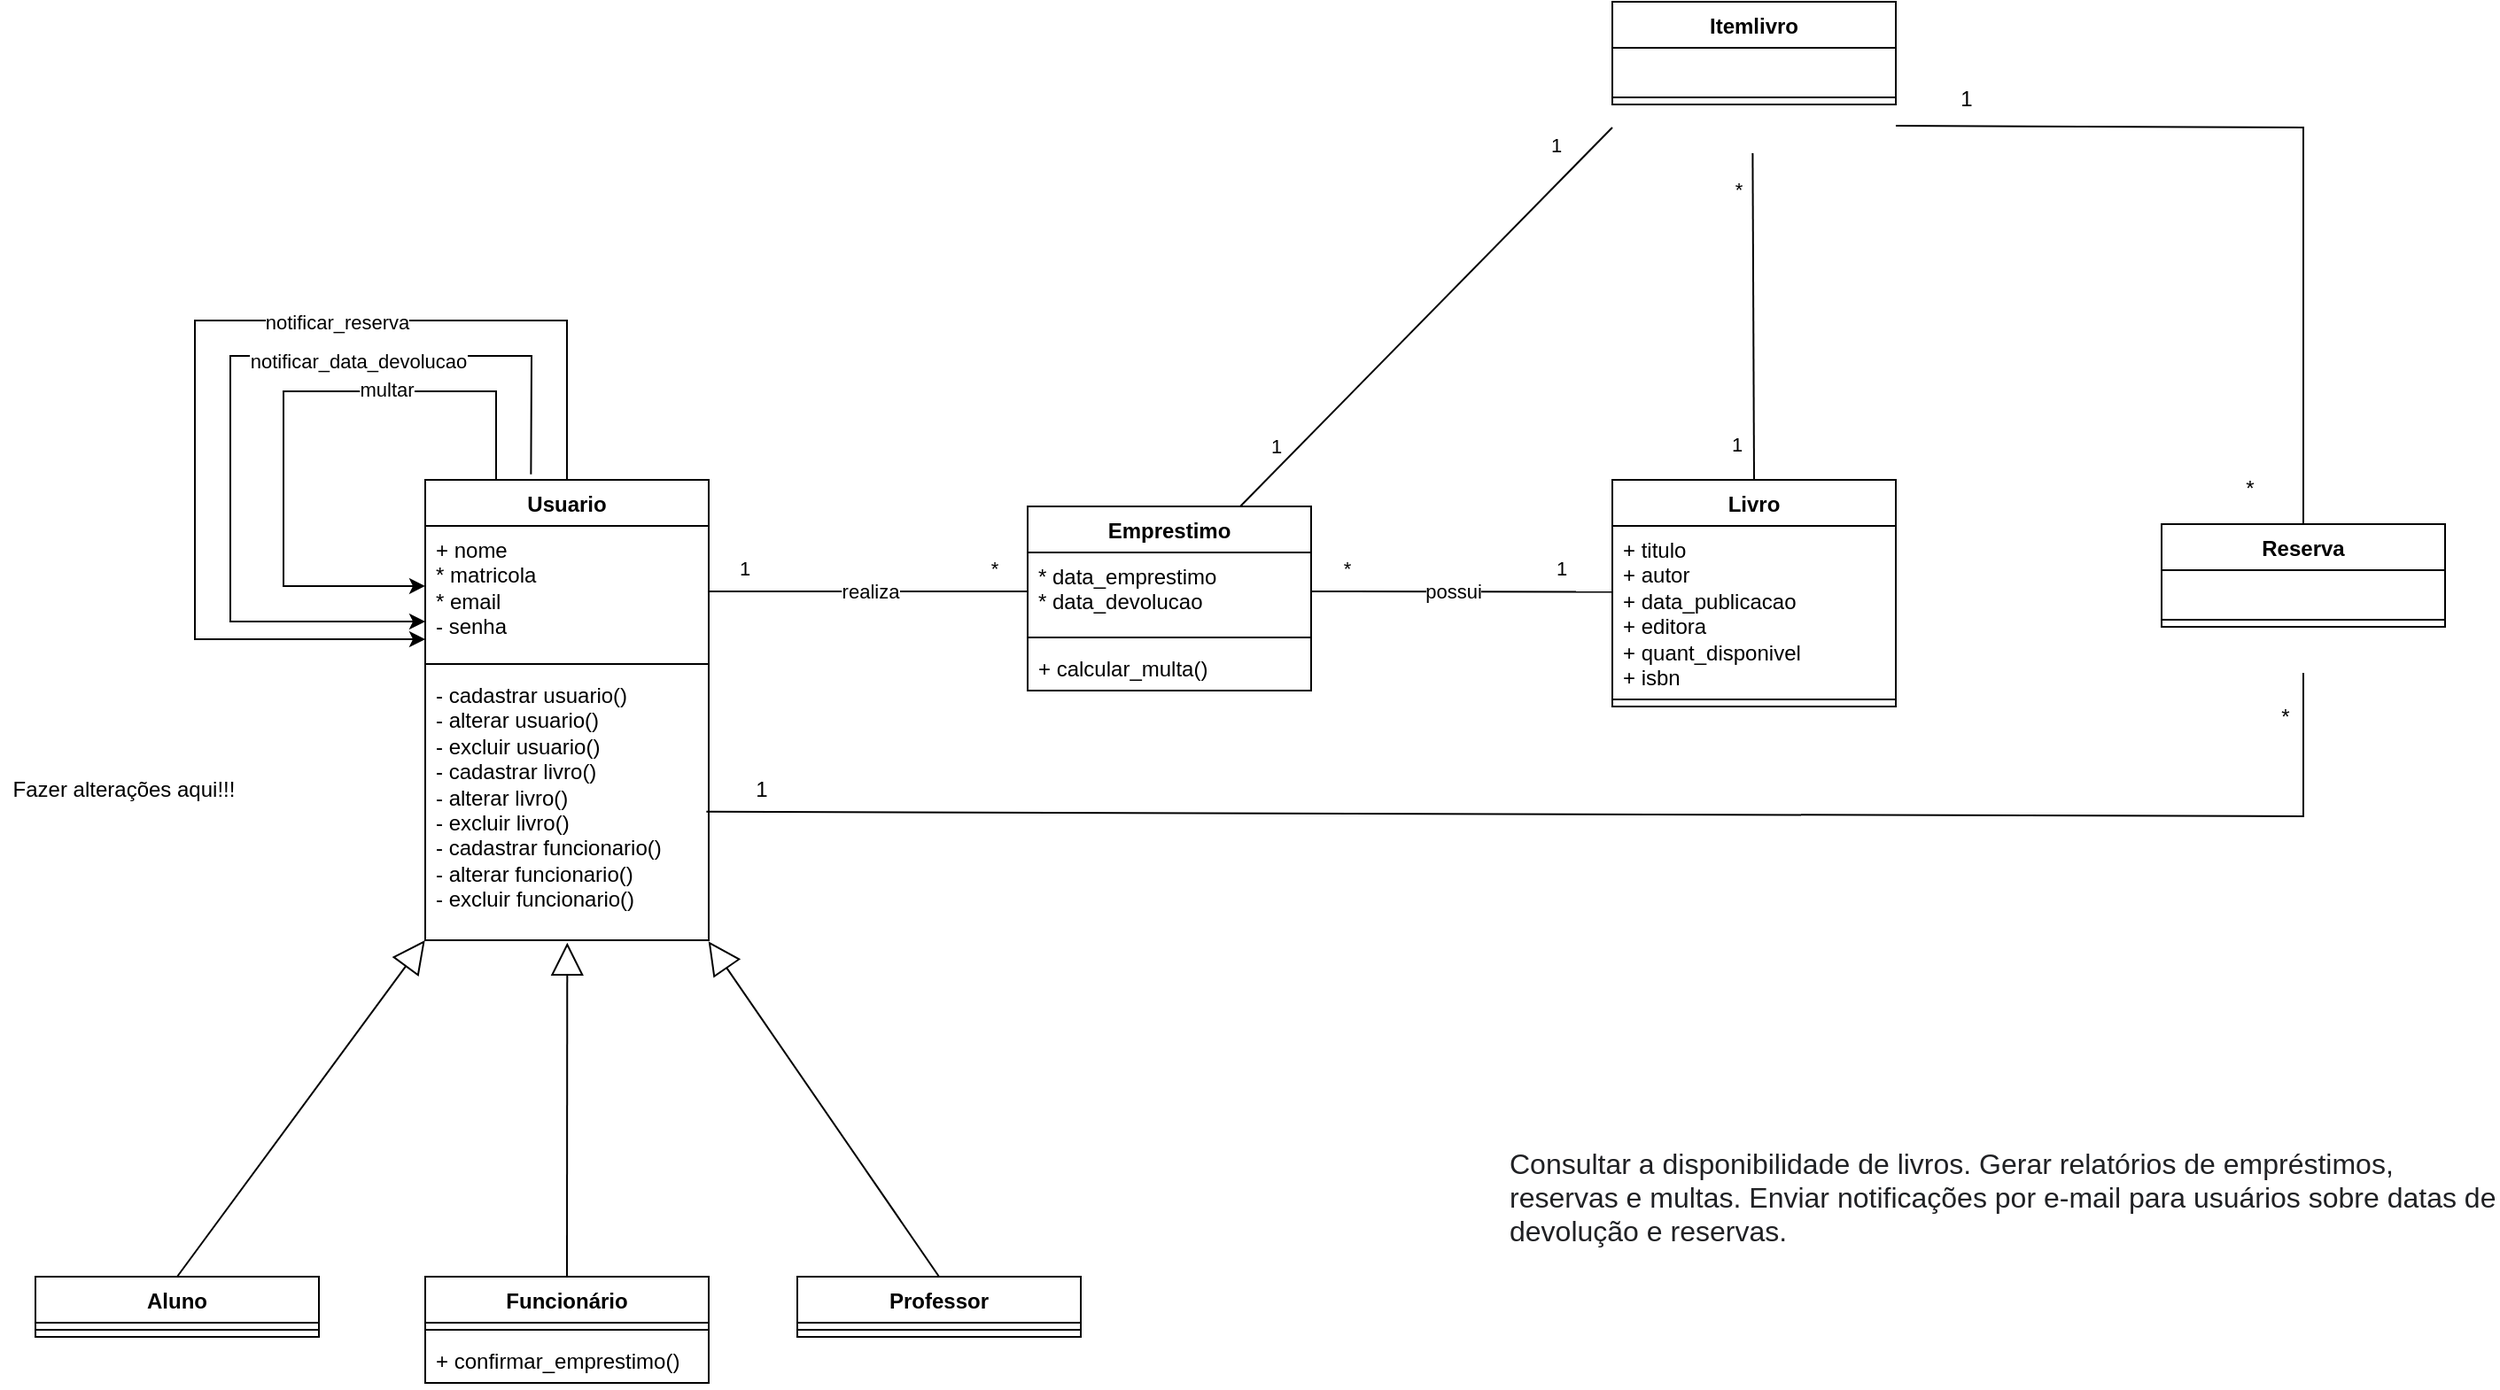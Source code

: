 <mxfile version="24.8.2">
  <diagram name="Página-1" id="kCM9pdWz-IkWfiBM7LTc">
    <mxGraphModel dx="2440" dy="1905" grid="1" gridSize="10" guides="1" tooltips="1" connect="1" arrows="1" fold="1" page="1" pageScale="1" pageWidth="827" pageHeight="1169" math="0" shadow="0">
      <root>
        <mxCell id="0" />
        <mxCell id="1" parent="0" />
        <mxCell id="UHAk6mx3vsKsI5M2bfA_-5" value="Usuario" style="swimlane;fontStyle=1;align=center;verticalAlign=top;childLayout=stackLayout;horizontal=1;startSize=26;horizontalStack=0;resizeParent=1;resizeParentMax=0;resizeLast=0;collapsible=1;marginBottom=0;whiteSpace=wrap;html=1;" parent="1" vertex="1">
          <mxGeometry x="-390" y="120" width="160" height="260" as="geometry" />
        </mxCell>
        <mxCell id="UHAk6mx3vsKsI5M2bfA_-6" value="+ nome&lt;div&gt;* matricola&lt;/div&gt;&lt;div&gt;* email&lt;/div&gt;&lt;div&gt;- senha&lt;/div&gt;" style="text;strokeColor=none;fillColor=none;align=left;verticalAlign=top;spacingLeft=4;spacingRight=4;overflow=hidden;rotatable=0;points=[[0,0.5],[1,0.5]];portConstraint=eastwest;whiteSpace=wrap;html=1;" parent="UHAk6mx3vsKsI5M2bfA_-5" vertex="1">
          <mxGeometry y="26" width="160" height="74" as="geometry" />
        </mxCell>
        <mxCell id="UHAk6mx3vsKsI5M2bfA_-7" value="" style="line;strokeWidth=1;fillColor=none;align=left;verticalAlign=middle;spacingTop=-1;spacingLeft=3;spacingRight=3;rotatable=0;labelPosition=right;points=[];portConstraint=eastwest;strokeColor=inherit;" parent="UHAk6mx3vsKsI5M2bfA_-5" vertex="1">
          <mxGeometry y="100" width="160" height="8" as="geometry" />
        </mxCell>
        <mxCell id="UHAk6mx3vsKsI5M2bfA_-8" value="- cadastrar usuario()&lt;div&gt;- alterar usuario()&lt;/div&gt;&lt;div&gt;- excluir usuario()&lt;/div&gt;&lt;div&gt;- cadastrar livro()&lt;div&gt;- alterar livro()&lt;/div&gt;&lt;div&gt;- excluir livro()&lt;/div&gt;&lt;div&gt;- cadastrar funcionario()&lt;div&gt;- alterar funcionario()&lt;/div&gt;&lt;div&gt;- excluir&amp;nbsp;funcionario()&lt;/div&gt;&lt;/div&gt;&lt;/div&gt;&lt;div&gt;&lt;br&gt;&lt;/div&gt;" style="text;strokeColor=none;fillColor=none;align=left;verticalAlign=top;spacingLeft=4;spacingRight=4;overflow=hidden;rotatable=0;points=[[0,0.5],[1,0.5]];portConstraint=eastwest;whiteSpace=wrap;html=1;" parent="UHAk6mx3vsKsI5M2bfA_-5" vertex="1">
          <mxGeometry y="108" width="160" height="152" as="geometry" />
        </mxCell>
        <mxCell id="UHAk6mx3vsKsI5M2bfA_-50" style="edgeStyle=none;rounded=0;orthogonalLoop=1;jettySize=auto;html=1;exitX=0.25;exitY=0;exitDx=0;exitDy=0;entryX=0;entryY=0.459;entryDx=0;entryDy=0;entryPerimeter=0;" parent="UHAk6mx3vsKsI5M2bfA_-5" source="UHAk6mx3vsKsI5M2bfA_-5" target="UHAk6mx3vsKsI5M2bfA_-6" edge="1">
          <mxGeometry relative="1" as="geometry">
            <mxPoint x="40" y="-50" as="targetPoint" />
            <Array as="points">
              <mxPoint x="40" y="-50" />
              <mxPoint x="-80" y="-50" />
              <mxPoint x="-80" y="60" />
            </Array>
          </mxGeometry>
        </mxCell>
        <mxCell id="UHAk6mx3vsKsI5M2bfA_-51" value="multar" style="edgeLabel;html=1;align=center;verticalAlign=middle;resizable=0;points=[];" parent="UHAk6mx3vsKsI5M2bfA_-50" vertex="1" connectable="0">
          <mxGeometry x="-0.291" y="-1" relative="1" as="geometry">
            <mxPoint x="15" as="offset" />
          </mxGeometry>
        </mxCell>
        <mxCell id="UHAk6mx3vsKsI5M2bfA_-59" style="edgeStyle=none;rounded=0;orthogonalLoop=1;jettySize=auto;html=1;exitX=0.5;exitY=0;exitDx=0;exitDy=0;entryX=0;entryY=0.865;entryDx=0;entryDy=0;entryPerimeter=0;" parent="UHAk6mx3vsKsI5M2bfA_-5" source="UHAk6mx3vsKsI5M2bfA_-5" target="UHAk6mx3vsKsI5M2bfA_-6" edge="1">
          <mxGeometry relative="1" as="geometry">
            <mxPoint x="-130" y="120" as="targetPoint" />
            <Array as="points">
              <mxPoint x="80" y="-90" />
              <mxPoint x="-130" y="-90" />
              <mxPoint x="-130" y="90" />
            </Array>
          </mxGeometry>
        </mxCell>
        <mxCell id="UHAk6mx3vsKsI5M2bfA_-60" value="notificar_reserva" style="edgeLabel;html=1;align=center;verticalAlign=middle;resizable=0;points=[];" parent="UHAk6mx3vsKsI5M2bfA_-59" vertex="1" connectable="0">
          <mxGeometry x="-0.279" y="1" relative="1" as="geometry">
            <mxPoint as="offset" />
          </mxGeometry>
        </mxCell>
        <mxCell id="UHAk6mx3vsKsI5M2bfA_-9" value="Livro" style="swimlane;fontStyle=1;align=center;verticalAlign=top;childLayout=stackLayout;horizontal=1;startSize=26;horizontalStack=0;resizeParent=1;resizeParentMax=0;resizeLast=0;collapsible=1;marginBottom=0;whiteSpace=wrap;html=1;" parent="1" vertex="1">
          <mxGeometry x="280" y="120" width="160" height="128" as="geometry" />
        </mxCell>
        <mxCell id="UHAk6mx3vsKsI5M2bfA_-10" value="+ titulo&lt;div&gt;+ autor&lt;/div&gt;&lt;div&gt;+ data_publicacao&lt;/div&gt;&lt;div&gt;+ editora&lt;br&gt;+ quant_disponivel&lt;/div&gt;&lt;div&gt;+ isbn&lt;/div&gt;&lt;div&gt;&lt;br&gt;&lt;/div&gt;" style="text;strokeColor=none;fillColor=none;align=left;verticalAlign=top;spacingLeft=4;spacingRight=4;overflow=hidden;rotatable=0;points=[[0,0.5],[1,0.5]];portConstraint=eastwest;whiteSpace=wrap;html=1;" parent="UHAk6mx3vsKsI5M2bfA_-9" vertex="1">
          <mxGeometry y="26" width="160" height="94" as="geometry" />
        </mxCell>
        <mxCell id="UHAk6mx3vsKsI5M2bfA_-11" value="" style="line;strokeWidth=1;fillColor=none;align=left;verticalAlign=middle;spacingTop=-1;spacingLeft=3;spacingRight=3;rotatable=0;labelPosition=right;points=[];portConstraint=eastwest;strokeColor=inherit;" parent="UHAk6mx3vsKsI5M2bfA_-9" vertex="1">
          <mxGeometry y="120" width="160" height="8" as="geometry" />
        </mxCell>
        <mxCell id="UHAk6mx3vsKsI5M2bfA_-17" value="Emprestimo&lt;span style=&quot;color: rgba(0, 0, 0, 0); font-family: monospace; font-size: 0px; font-weight: 400; text-align: start; text-wrap-mode: nowrap;&quot;&gt;%3CmxGraphModel%3E%3Croot%3E%3CmxCell%20id%3D%220%22%2F%3E%3CmxCell%20id%3D%221%22%20parent%3D%220%22%2F%3E%3CmxCell%20id%3D%222%22%20value%3D%22Usuario%22%20style%3D%22swimlane%3BfontStyle%3D1%3Balign%3Dcenter%3BverticalAlign%3Dtop%3BchildLayout%3DstackLayout%3Bhorizontal%3D1%3BstartSize%3D26%3BhorizontalStack%3D0%3BresizeParent%3D1%3BresizeParentMax%3D0%3BresizeLast%3D0%3Bcollapsible%3D1%3BmarginBottom%3D0%3BwhiteSpace%3Dwrap%3Bhtml%3D1%3B%22%20vertex%3D%221%22%20parent%3D%221%22%3E%3CmxGeometry%20x%3D%22360%22%20y%3D%22190%22%20width%3D%22160%22%20height%3D%2286%22%20as%3D%22geometry%22%2F%3E%3C%2FmxCell%3E%3CmxCell%20id%3D%223%22%20value%3D%22%2B%20field%3A%20type%22%20style%3D%22text%3BstrokeColor%3Dnone%3BfillColor%3Dnone%3Balign%3Dleft%3BverticalAlign%3Dtop%3BspacingLeft%3D4%3BspacingRight%3D4%3Boverflow%3Dhidden%3Brotatable%3D0%3Bpoints%3D%5B%5B0%2C0.5%5D%2C%5B1%2C0.5%5D%5D%3BportConstraint%3Deastwest%3BwhiteSpace%3Dwrap%3Bhtml%3D1%3B%22%20vertex%3D%221%22%20parent%3D%222%22%3E%3CmxGeometry%20y%3D%2226%22%20width%3D%22160%22%20height%3D%2226%22%20as%3D%22geometry%22%2F%3E%3C%2FmxCell%3E%3CmxCell%20id%3D%224%22%20value%3D%22%22%20style%3D%22line%3BstrokeWidth%3D1%3BfillColor%3Dnone%3Balign%3Dleft%3BverticalAlign%3Dmiddle%3BspacingTop%3D-1%3BspacingLeft%3D3%3BspacingRight%3D3%3Brotatable%3D0%3BlabelPosition%3Dright%3Bpoints%3D%5B%5D%3BportConstraint%3Deastwest%3BstrokeColor%3Dinherit%3B%22%20vertex%3D%221%22%20parent%3D%222%22%3E%3CmxGeometry%20y%3D%2252%22%20width%3D%22160%22%20height%3D%228%22%20as%3D%22geometry%22%2F%3E%3C%2FmxCell%3E%3CmxCell%20id%3D%225%22%20value%3D%22%2B%20method(type)%3A%20type%22%20style%3D%22text%3BstrokeColor%3Dnone%3BfillColor%3Dnone%3Balign%3Dleft%3BverticalAlign%3Dtop%3BspacingLeft%3D4%3BspacingRight%3D4%3Boverflow%3Dhidden%3Brotatable%3D0%3Bpoints%3D%5B%5B0%2C0.5%5D%2C%5B1%2C0.5%5D%5D%3BportConstraint%3Deastwest%3BwhiteSpace%3Dwrap%3Bhtml%3D1%3B%22%20vertex%3D%221%22%20parent%3D%222%22%3E%3CmxGeometry%20y%3D%2260%22%20width%3D%22160%22%20height%3D%2226%22%20as%3D%22geometry%22%2F%3E%3C%2FmxCell%3E%3C%2Froot%3E%3C%2FmxGraphModel%3E&lt;/span&gt;" style="swimlane;fontStyle=1;align=center;verticalAlign=top;childLayout=stackLayout;horizontal=1;startSize=26;horizontalStack=0;resizeParent=1;resizeParentMax=0;resizeLast=0;collapsible=1;marginBottom=0;whiteSpace=wrap;html=1;" parent="1" vertex="1">
          <mxGeometry x="-50" y="135" width="160" height="104" as="geometry" />
        </mxCell>
        <mxCell id="UHAk6mx3vsKsI5M2bfA_-18" value="* data_emprestimo&lt;div&gt;* data_devolucao&lt;/div&gt;" style="text;strokeColor=none;fillColor=none;align=left;verticalAlign=top;spacingLeft=4;spacingRight=4;overflow=hidden;rotatable=0;points=[[0,0.5],[1,0.5]];portConstraint=eastwest;whiteSpace=wrap;html=1;" parent="UHAk6mx3vsKsI5M2bfA_-17" vertex="1">
          <mxGeometry y="26" width="160" height="44" as="geometry" />
        </mxCell>
        <mxCell id="UHAk6mx3vsKsI5M2bfA_-19" value="" style="line;strokeWidth=1;fillColor=none;align=left;verticalAlign=middle;spacingTop=-1;spacingLeft=3;spacingRight=3;rotatable=0;labelPosition=right;points=[];portConstraint=eastwest;strokeColor=inherit;" parent="UHAk6mx3vsKsI5M2bfA_-17" vertex="1">
          <mxGeometry y="70" width="160" height="8" as="geometry" />
        </mxCell>
        <mxCell id="UHAk6mx3vsKsI5M2bfA_-20" value="+ calcular_multa()" style="text;strokeColor=none;fillColor=none;align=left;verticalAlign=top;spacingLeft=4;spacingRight=4;overflow=hidden;rotatable=0;points=[[0,0.5],[1,0.5]];portConstraint=eastwest;whiteSpace=wrap;html=1;" parent="UHAk6mx3vsKsI5M2bfA_-17" vertex="1">
          <mxGeometry y="78" width="160" height="26" as="geometry" />
        </mxCell>
        <mxCell id="UHAk6mx3vsKsI5M2bfA_-41" value="" style="endArrow=none;html=1;rounded=0;exitX=1;exitY=0.5;exitDx=0;exitDy=0;entryX=0;entryY=0.5;entryDx=0;entryDy=0;" parent="1" source="UHAk6mx3vsKsI5M2bfA_-6" target="UHAk6mx3vsKsI5M2bfA_-18" edge="1">
          <mxGeometry width="50" height="50" relative="1" as="geometry">
            <mxPoint x="-80" y="270" as="sourcePoint" />
            <mxPoint x="-30" y="220" as="targetPoint" />
          </mxGeometry>
        </mxCell>
        <mxCell id="UHAk6mx3vsKsI5M2bfA_-43" value="realiza" style="edgeLabel;html=1;align=center;verticalAlign=middle;resizable=0;points=[];" parent="UHAk6mx3vsKsI5M2bfA_-41" vertex="1" connectable="0">
          <mxGeometry x="-0.072" relative="1" as="geometry">
            <mxPoint x="7" as="offset" />
          </mxGeometry>
        </mxCell>
        <mxCell id="UHAk6mx3vsKsI5M2bfA_-46" value="1" style="edgeLabel;html=1;align=center;verticalAlign=middle;resizable=0;points=[];" parent="UHAk6mx3vsKsI5M2bfA_-41" vertex="1" connectable="0">
          <mxGeometry x="-0.665" relative="1" as="geometry">
            <mxPoint x="-10" y="-13" as="offset" />
          </mxGeometry>
        </mxCell>
        <mxCell id="UHAk6mx3vsKsI5M2bfA_-48" value="*" style="edgeLabel;html=1;align=center;verticalAlign=middle;resizable=0;points=[];" parent="UHAk6mx3vsKsI5M2bfA_-41" vertex="1" connectable="0">
          <mxGeometry x="0.807" y="-1" relative="1" as="geometry">
            <mxPoint x="-2" y="-14" as="offset" />
          </mxGeometry>
        </mxCell>
        <mxCell id="UHAk6mx3vsKsI5M2bfA_-42" value="" style="endArrow=none;html=1;rounded=0;exitX=1;exitY=0.5;exitDx=0;exitDy=0;entryX=-0.003;entryY=0.396;entryDx=0;entryDy=0;entryPerimeter=0;" parent="1" source="UHAk6mx3vsKsI5M2bfA_-18" target="UHAk6mx3vsKsI5M2bfA_-10" edge="1">
          <mxGeometry width="50" height="50" relative="1" as="geometry">
            <mxPoint x="-220" y="193" as="sourcePoint" />
            <mxPoint x="-40" y="193" as="targetPoint" />
          </mxGeometry>
        </mxCell>
        <mxCell id="UHAk6mx3vsKsI5M2bfA_-45" value="possui" style="edgeLabel;html=1;align=center;verticalAlign=middle;resizable=0;points=[];" parent="UHAk6mx3vsKsI5M2bfA_-42" vertex="1" connectable="0">
          <mxGeometry x="0.015" relative="1" as="geometry">
            <mxPoint x="-6" as="offset" />
          </mxGeometry>
        </mxCell>
        <mxCell id="UHAk6mx3vsKsI5M2bfA_-47" value="1" style="edgeLabel;html=1;align=center;verticalAlign=middle;resizable=0;points=[];" parent="UHAk6mx3vsKsI5M2bfA_-42" vertex="1" connectable="0">
          <mxGeometry x="0.811" y="3" relative="1" as="geometry">
            <mxPoint x="-13" y="-10" as="offset" />
          </mxGeometry>
        </mxCell>
        <mxCell id="UHAk6mx3vsKsI5M2bfA_-49" value="*" style="edgeLabel;html=1;align=center;verticalAlign=middle;resizable=0;points=[];" parent="UHAk6mx3vsKsI5M2bfA_-42" vertex="1" connectable="0">
          <mxGeometry x="-0.772" y="1" relative="1" as="geometry">
            <mxPoint y="-12" as="offset" />
          </mxGeometry>
        </mxCell>
        <mxCell id="UHAk6mx3vsKsI5M2bfA_-54" value="&lt;span style=&quot;color: rgb(32, 33, 36); font-family: docs-Roboto, Helvetica, Arial, sans-serif; font-size: 16px; font-style: normal; font-variant-ligatures: normal; font-variant-caps: normal; font-weight: 400; letter-spacing: normal; orphans: 2; text-align: start; text-indent: 0px; text-transform: none; widows: 2; word-spacing: 0px; -webkit-text-stroke-width: 0px; white-space: normal; background-color: rgb(255, 255, 255); text-decoration-thickness: initial; text-decoration-style: initial; text-decoration-color: initial; display: inline !important; float: none;&quot;&gt;Consultar a disponibilidade de livros. Gerar relatórios de empréstimos, reservas e multas. Enviar notificações por e-mail para usuários sobre datas de devolução e reservas.&lt;/span&gt;" style="text;whiteSpace=wrap;html=1;" parent="1" vertex="1">
          <mxGeometry x="220" y="490" width="560" height="100" as="geometry" />
        </mxCell>
        <mxCell id="UHAk6mx3vsKsI5M2bfA_-55" style="edgeStyle=none;rounded=0;orthogonalLoop=1;jettySize=auto;html=1;exitX=0.373;exitY=-0.012;exitDx=0;exitDy=0;entryX=0;entryY=0.73;entryDx=0;entryDy=0;entryPerimeter=0;exitPerimeter=0;" parent="1" source="UHAk6mx3vsKsI5M2bfA_-5" target="UHAk6mx3vsKsI5M2bfA_-6" edge="1">
          <mxGeometry relative="1" as="geometry">
            <mxPoint x="-410" y="260" as="targetPoint" />
            <Array as="points">
              <mxPoint x="-330" y="50" />
              <mxPoint x="-500" y="50" />
              <mxPoint x="-500" y="200" />
            </Array>
          </mxGeometry>
        </mxCell>
        <mxCell id="UHAk6mx3vsKsI5M2bfA_-56" value="notificar_data_devolucao" style="edgeLabel;html=1;align=center;verticalAlign=middle;resizable=0;points=[];" parent="UHAk6mx3vsKsI5M2bfA_-55" vertex="1" connectable="0">
          <mxGeometry x="-0.327" y="3" relative="1" as="geometry">
            <mxPoint x="2" as="offset" />
          </mxGeometry>
        </mxCell>
        <mxCell id="3sXyhb00dvmN1LJqB3e7-4" value="Aluno" style="swimlane;fontStyle=1;align=center;verticalAlign=top;childLayout=stackLayout;horizontal=1;startSize=26;horizontalStack=0;resizeParent=1;resizeParentMax=0;resizeLast=0;collapsible=1;marginBottom=0;whiteSpace=wrap;html=1;" vertex="1" parent="1">
          <mxGeometry x="-610" y="570" width="160" height="34" as="geometry" />
        </mxCell>
        <mxCell id="3sXyhb00dvmN1LJqB3e7-6" value="" style="line;strokeWidth=1;fillColor=none;align=left;verticalAlign=middle;spacingTop=-1;spacingLeft=3;spacingRight=3;rotatable=0;labelPosition=right;points=[];portConstraint=eastwest;strokeColor=inherit;" vertex="1" parent="3sXyhb00dvmN1LJqB3e7-4">
          <mxGeometry y="26" width="160" height="8" as="geometry" />
        </mxCell>
        <mxCell id="3sXyhb00dvmN1LJqB3e7-8" value="Professor" style="swimlane;fontStyle=1;align=center;verticalAlign=top;childLayout=stackLayout;horizontal=1;startSize=26;horizontalStack=0;resizeParent=1;resizeParentMax=0;resizeLast=0;collapsible=1;marginBottom=0;whiteSpace=wrap;html=1;" vertex="1" parent="1">
          <mxGeometry x="-180" y="570" width="160" height="34" as="geometry" />
        </mxCell>
        <mxCell id="3sXyhb00dvmN1LJqB3e7-10" value="" style="line;strokeWidth=1;fillColor=none;align=left;verticalAlign=middle;spacingTop=-1;spacingLeft=3;spacingRight=3;rotatable=0;labelPosition=right;points=[];portConstraint=eastwest;strokeColor=inherit;" vertex="1" parent="3sXyhb00dvmN1LJqB3e7-8">
          <mxGeometry y="26" width="160" height="8" as="geometry" />
        </mxCell>
        <mxCell id="3sXyhb00dvmN1LJqB3e7-12" value="Funcionário" style="swimlane;fontStyle=1;align=center;verticalAlign=top;childLayout=stackLayout;horizontal=1;startSize=26;horizontalStack=0;resizeParent=1;resizeParentMax=0;resizeLast=0;collapsible=1;marginBottom=0;whiteSpace=wrap;html=1;" vertex="1" parent="1">
          <mxGeometry x="-390" y="570" width="160" height="60" as="geometry" />
        </mxCell>
        <mxCell id="3sXyhb00dvmN1LJqB3e7-14" value="" style="line;strokeWidth=1;fillColor=none;align=left;verticalAlign=middle;spacingTop=-1;spacingLeft=3;spacingRight=3;rotatable=0;labelPosition=right;points=[];portConstraint=eastwest;strokeColor=inherit;" vertex="1" parent="3sXyhb00dvmN1LJqB3e7-12">
          <mxGeometry y="26" width="160" height="8" as="geometry" />
        </mxCell>
        <mxCell id="3sXyhb00dvmN1LJqB3e7-15" value="+ confirmar_emprestimo()" style="text;strokeColor=none;fillColor=none;align=left;verticalAlign=top;spacingLeft=4;spacingRight=4;overflow=hidden;rotatable=0;points=[[0,0.5],[1,0.5]];portConstraint=eastwest;whiteSpace=wrap;html=1;" vertex="1" parent="3sXyhb00dvmN1LJqB3e7-12">
          <mxGeometry y="34" width="160" height="26" as="geometry" />
        </mxCell>
        <mxCell id="3sXyhb00dvmN1LJqB3e7-17" value="" style="endArrow=block;endSize=16;endFill=0;html=1;rounded=0;exitX=0.5;exitY=0;exitDx=0;exitDy=0;entryX=-0.001;entryY=1;entryDx=0;entryDy=0;entryPerimeter=0;" edge="1" parent="1" source="3sXyhb00dvmN1LJqB3e7-4" target="UHAk6mx3vsKsI5M2bfA_-8">
          <mxGeometry width="160" relative="1" as="geometry">
            <mxPoint x="-300" y="400" as="sourcePoint" />
            <mxPoint x="-140" y="400" as="targetPoint" />
          </mxGeometry>
        </mxCell>
        <mxCell id="3sXyhb00dvmN1LJqB3e7-18" value="" style="endArrow=block;endSize=16;endFill=0;html=1;rounded=0;exitX=0.5;exitY=0;exitDx=0;exitDy=0;entryX=0.501;entryY=1.009;entryDx=0;entryDy=0;entryPerimeter=0;" edge="1" parent="1" source="3sXyhb00dvmN1LJqB3e7-12" target="UHAk6mx3vsKsI5M2bfA_-8">
          <mxGeometry width="160" relative="1" as="geometry">
            <mxPoint x="-520" y="440" as="sourcePoint" />
            <mxPoint x="-320" y="361" as="targetPoint" />
          </mxGeometry>
        </mxCell>
        <mxCell id="3sXyhb00dvmN1LJqB3e7-19" value="" style="endArrow=block;endSize=16;endFill=0;html=1;rounded=0;exitX=0.5;exitY=0;exitDx=0;exitDy=0;entryX=0.999;entryY=1.004;entryDx=0;entryDy=0;entryPerimeter=0;" edge="1" parent="1" source="3sXyhb00dvmN1LJqB3e7-8" target="UHAk6mx3vsKsI5M2bfA_-8">
          <mxGeometry width="160" relative="1" as="geometry">
            <mxPoint x="-300" y="440" as="sourcePoint" />
            <mxPoint x="-230" y="360" as="targetPoint" />
          </mxGeometry>
        </mxCell>
        <mxCell id="3sXyhb00dvmN1LJqB3e7-20" value="Itemlivro" style="swimlane;fontStyle=1;align=center;verticalAlign=top;childLayout=stackLayout;horizontal=1;startSize=26;horizontalStack=0;resizeParent=1;resizeParentMax=0;resizeLast=0;collapsible=1;marginBottom=0;whiteSpace=wrap;html=1;" vertex="1" parent="1">
          <mxGeometry x="280" y="-150" width="160" height="58" as="geometry" />
        </mxCell>
        <mxCell id="3sXyhb00dvmN1LJqB3e7-21" value="&lt;div&gt;&lt;br&gt;&lt;/div&gt;" style="text;strokeColor=none;fillColor=none;align=left;verticalAlign=top;spacingLeft=4;spacingRight=4;overflow=hidden;rotatable=0;points=[[0,0.5],[1,0.5]];portConstraint=eastwest;whiteSpace=wrap;html=1;" vertex="1" parent="3sXyhb00dvmN1LJqB3e7-20">
          <mxGeometry y="26" width="160" height="24" as="geometry" />
        </mxCell>
        <mxCell id="3sXyhb00dvmN1LJqB3e7-22" value="" style="line;strokeWidth=1;fillColor=none;align=left;verticalAlign=middle;spacingTop=-1;spacingLeft=3;spacingRight=3;rotatable=0;labelPosition=right;points=[];portConstraint=eastwest;strokeColor=inherit;" vertex="1" parent="3sXyhb00dvmN1LJqB3e7-20">
          <mxGeometry y="50" width="160" height="8" as="geometry" />
        </mxCell>
        <mxCell id="3sXyhb00dvmN1LJqB3e7-29" value="" style="endArrow=none;html=1;rounded=0;exitX=0.5;exitY=0;exitDx=0;exitDy=0;entryX=0.495;entryY=1.057;entryDx=0;entryDy=0;entryPerimeter=0;" edge="1" parent="1" source="UHAk6mx3vsKsI5M2bfA_-9">
          <mxGeometry width="50" height="50" relative="1" as="geometry">
            <mxPoint x="280" y="40" as="sourcePoint" />
            <mxPoint x="359.2" y="-64.518" as="targetPoint" />
          </mxGeometry>
        </mxCell>
        <mxCell id="3sXyhb00dvmN1LJqB3e7-31" value="1" style="edgeLabel;html=1;align=center;verticalAlign=middle;resizable=0;points=[];" vertex="1" connectable="0" parent="3sXyhb00dvmN1LJqB3e7-29">
          <mxGeometry x="-0.665" relative="1" as="geometry">
            <mxPoint x="-10" y="11" as="offset" />
          </mxGeometry>
        </mxCell>
        <mxCell id="3sXyhb00dvmN1LJqB3e7-33" value="*" style="edgeLabel;html=1;align=center;verticalAlign=middle;resizable=0;points=[];" vertex="1" connectable="0" parent="3sXyhb00dvmN1LJqB3e7-29">
          <mxGeometry x="0.782" relative="1" as="geometry">
            <mxPoint x="-9" as="offset" />
          </mxGeometry>
        </mxCell>
        <mxCell id="3sXyhb00dvmN1LJqB3e7-34" value="" style="endArrow=none;html=1;rounded=0;exitX=0.75;exitY=0;exitDx=0;exitDy=0;entryX=0;entryY=0.5;entryDx=0;entryDy=0;" edge="1" parent="1" source="UHAk6mx3vsKsI5M2bfA_-17">
          <mxGeometry width="50" height="50" relative="1" as="geometry">
            <mxPoint x="370" y="130" as="sourcePoint" />
            <mxPoint x="280" y="-79.0" as="targetPoint" />
          </mxGeometry>
        </mxCell>
        <mxCell id="3sXyhb00dvmN1LJqB3e7-35" value="1" style="edgeLabel;html=1;align=center;verticalAlign=middle;resizable=0;points=[];" vertex="1" connectable="0" parent="3sXyhb00dvmN1LJqB3e7-34">
          <mxGeometry x="-0.665" relative="1" as="geometry">
            <mxPoint x="-15" y="1" as="offset" />
          </mxGeometry>
        </mxCell>
        <mxCell id="3sXyhb00dvmN1LJqB3e7-36" value="1" style="edgeLabel;html=1;align=center;verticalAlign=middle;resizable=0;points=[];" vertex="1" connectable="0" parent="3sXyhb00dvmN1LJqB3e7-34">
          <mxGeometry x="0.782" relative="1" as="geometry">
            <mxPoint x="-9" y="-14" as="offset" />
          </mxGeometry>
        </mxCell>
        <mxCell id="3sXyhb00dvmN1LJqB3e7-37" value="Reserva" style="swimlane;fontStyle=1;align=center;verticalAlign=top;childLayout=stackLayout;horizontal=1;startSize=26;horizontalStack=0;resizeParent=1;resizeParentMax=0;resizeLast=0;collapsible=1;marginBottom=0;whiteSpace=wrap;html=1;" vertex="1" parent="1">
          <mxGeometry x="590" y="145" width="160" height="58" as="geometry" />
        </mxCell>
        <mxCell id="3sXyhb00dvmN1LJqB3e7-38" value="&lt;div&gt;&lt;br&gt;&lt;/div&gt;" style="text;strokeColor=none;fillColor=none;align=left;verticalAlign=top;spacingLeft=4;spacingRight=4;overflow=hidden;rotatable=0;points=[[0,0.5],[1,0.5]];portConstraint=eastwest;whiteSpace=wrap;html=1;" vertex="1" parent="3sXyhb00dvmN1LJqB3e7-37">
          <mxGeometry y="26" width="160" height="24" as="geometry" />
        </mxCell>
        <mxCell id="3sXyhb00dvmN1LJqB3e7-39" value="" style="line;strokeWidth=1;fillColor=none;align=left;verticalAlign=middle;spacingTop=-1;spacingLeft=3;spacingRight=3;rotatable=0;labelPosition=right;points=[];portConstraint=eastwest;strokeColor=inherit;" vertex="1" parent="3sXyhb00dvmN1LJqB3e7-37">
          <mxGeometry y="50" width="160" height="8" as="geometry" />
        </mxCell>
        <mxCell id="3sXyhb00dvmN1LJqB3e7-41" value="" style="endArrow=none;html=1;rounded=0;exitX=0.5;exitY=0;exitDx=0;exitDy=0;" edge="1" parent="1" source="3sXyhb00dvmN1LJqB3e7-37">
          <mxGeometry width="50" height="50" relative="1" as="geometry">
            <mxPoint x="480" y="264" as="sourcePoint" />
            <mxPoint x="440" y="-80" as="targetPoint" />
            <Array as="points">
              <mxPoint x="670" y="-79" />
            </Array>
          </mxGeometry>
        </mxCell>
        <mxCell id="3sXyhb00dvmN1LJqB3e7-44" value="" style="endArrow=none;html=1;rounded=0;entryX=-0.022;entryY=0.914;entryDx=0;entryDy=0;entryPerimeter=0;" edge="1" parent="1" target="3sXyhb00dvmN1LJqB3e7-50">
          <mxGeometry width="50" height="50" relative="1" as="geometry">
            <mxPoint x="670" y="229" as="sourcePoint" />
            <mxPoint x="-230" y="360" as="targetPoint" />
            <Array as="points">
              <mxPoint x="670" y="310" />
            </Array>
          </mxGeometry>
        </mxCell>
        <mxCell id="3sXyhb00dvmN1LJqB3e7-47" value="1" style="text;strokeColor=none;align=center;fillColor=none;html=1;verticalAlign=middle;whiteSpace=wrap;rounded=0;" vertex="1" parent="1">
          <mxGeometry x="450" y="-110" width="60" height="30" as="geometry" />
        </mxCell>
        <mxCell id="3sXyhb00dvmN1LJqB3e7-48" value="*" style="text;strokeColor=none;align=center;fillColor=none;html=1;verticalAlign=middle;whiteSpace=wrap;rounded=0;" vertex="1" parent="1">
          <mxGeometry x="610" y="110" width="60" height="30" as="geometry" />
        </mxCell>
        <mxCell id="3sXyhb00dvmN1LJqB3e7-49" value="*" style="text;strokeColor=none;align=center;fillColor=none;html=1;verticalAlign=middle;whiteSpace=wrap;rounded=0;" vertex="1" parent="1">
          <mxGeometry x="630" y="239" width="60" height="30" as="geometry" />
        </mxCell>
        <mxCell id="3sXyhb00dvmN1LJqB3e7-50" value="1" style="text;strokeColor=none;align=center;fillColor=none;html=1;verticalAlign=middle;whiteSpace=wrap;rounded=0;" vertex="1" parent="1">
          <mxGeometry x="-230" y="280" width="60" height="30" as="geometry" />
        </mxCell>
        <mxCell id="3sXyhb00dvmN1LJqB3e7-54" value="Fazer alterações aqui!!!" style="text;strokeColor=none;align=center;fillColor=none;html=1;verticalAlign=middle;whiteSpace=wrap;rounded=0;" vertex="1" parent="1">
          <mxGeometry x="-630" y="265" width="140" height="60" as="geometry" />
        </mxCell>
      </root>
    </mxGraphModel>
  </diagram>
</mxfile>
